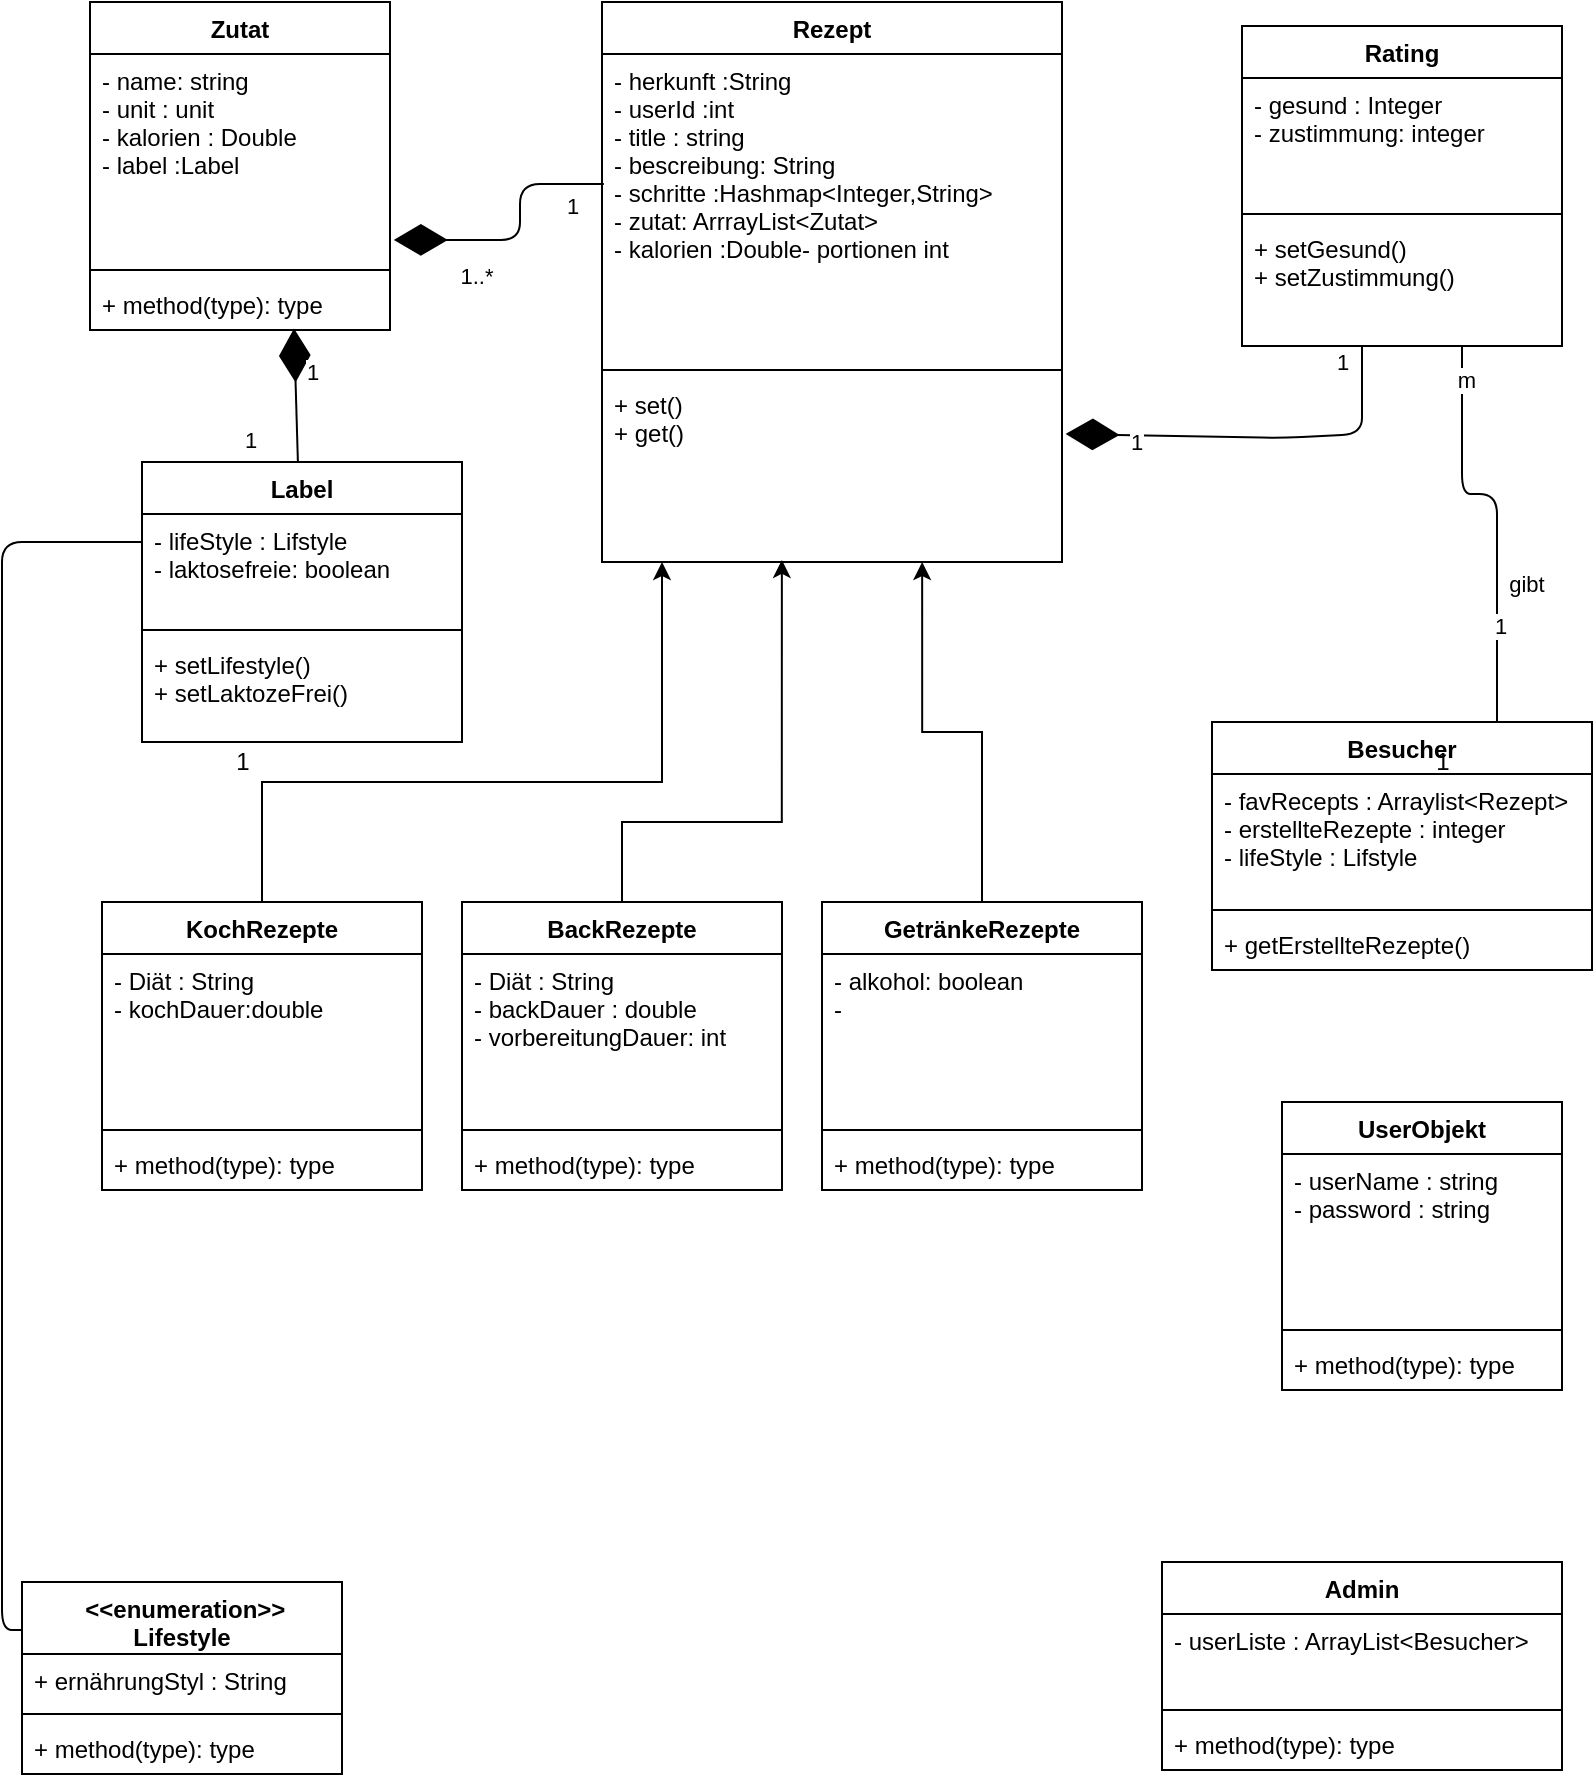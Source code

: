 <mxfile version="13.9.8" type="github">
  <diagram id="C5RBs43oDa-KdzZeNtuy" name="Page-1">
    <mxGraphModel dx="1350" dy="775" grid="1" gridSize="10" guides="1" tooltips="1" connect="1" arrows="1" fold="1" page="1" pageScale="1" pageWidth="827" pageHeight="1169" math="0" shadow="0">
      <root>
        <mxCell id="WIyWlLk6GJQsqaUBKTNV-0" />
        <mxCell id="WIyWlLk6GJQsqaUBKTNV-1" parent="WIyWlLk6GJQsqaUBKTNV-0" />
        <mxCell id="wdKedNlMBHnW_-DkA5IU-0" value="Zutat" style="swimlane;fontStyle=1;align=center;verticalAlign=top;childLayout=stackLayout;horizontal=1;startSize=26;horizontalStack=0;resizeParent=1;resizeParentMax=0;resizeLast=0;collapsible=1;marginBottom=0;" vertex="1" parent="WIyWlLk6GJQsqaUBKTNV-1">
          <mxGeometry x="64" y="10" width="150" height="164" as="geometry" />
        </mxCell>
        <mxCell id="wdKedNlMBHnW_-DkA5IU-1" value="- name: string&#xa;- unit : unit&#xa;- kalorien : Double &#xa;- label :Label&#xa;&#xa;&#xa;&#xa;&#xa;" style="text;strokeColor=none;fillColor=none;align=left;verticalAlign=top;spacingLeft=4;spacingRight=4;overflow=hidden;rotatable=0;points=[[0,0.5],[1,0.5]];portConstraint=eastwest;" vertex="1" parent="wdKedNlMBHnW_-DkA5IU-0">
          <mxGeometry y="26" width="150" height="104" as="geometry" />
        </mxCell>
        <mxCell id="wdKedNlMBHnW_-DkA5IU-2" value="" style="line;strokeWidth=1;fillColor=none;align=left;verticalAlign=middle;spacingTop=-1;spacingLeft=3;spacingRight=3;rotatable=0;labelPosition=right;points=[];portConstraint=eastwest;" vertex="1" parent="wdKedNlMBHnW_-DkA5IU-0">
          <mxGeometry y="130" width="150" height="8" as="geometry" />
        </mxCell>
        <mxCell id="wdKedNlMBHnW_-DkA5IU-3" value="+ method(type): type" style="text;strokeColor=none;fillColor=none;align=left;verticalAlign=top;spacingLeft=4;spacingRight=4;overflow=hidden;rotatable=0;points=[[0,0.5],[1,0.5]];portConstraint=eastwest;" vertex="1" parent="wdKedNlMBHnW_-DkA5IU-0">
          <mxGeometry y="138" width="150" height="26" as="geometry" />
        </mxCell>
        <mxCell id="wdKedNlMBHnW_-DkA5IU-4" value="Rezept" style="swimlane;fontStyle=1;align=center;verticalAlign=top;childLayout=stackLayout;horizontal=1;startSize=26;horizontalStack=0;resizeParent=1;resizeParentMax=0;resizeLast=0;collapsible=1;marginBottom=0;" vertex="1" parent="WIyWlLk6GJQsqaUBKTNV-1">
          <mxGeometry x="320" y="10" width="230" height="280" as="geometry" />
        </mxCell>
        <mxCell id="wdKedNlMBHnW_-DkA5IU-5" value="- herkunft :String&#xa;- userId :int&#xa;- title : string&#xa;- bescreibung: String&#xa;- schritte :Hashmap&lt;Integer,String&gt;&#xa; - zutat: ArrrayList&lt;Zutat&gt;&#xa;- kalorien :Double- portionen int&#xa;&#xa;&#xa;&#xa;&#xa;&#xa;&#xa;&#xa;&#xa;&#xa;&#xa;" style="text;strokeColor=none;fillColor=none;align=left;verticalAlign=top;spacingLeft=4;spacingRight=4;overflow=hidden;rotatable=0;points=[[0,0.5],[1,0.5]];portConstraint=eastwest;" vertex="1" parent="wdKedNlMBHnW_-DkA5IU-4">
          <mxGeometry y="26" width="230" height="154" as="geometry" />
        </mxCell>
        <mxCell id="wdKedNlMBHnW_-DkA5IU-6" value="" style="line;strokeWidth=1;fillColor=none;align=left;verticalAlign=middle;spacingTop=-1;spacingLeft=3;spacingRight=3;rotatable=0;labelPosition=right;points=[];portConstraint=eastwest;" vertex="1" parent="wdKedNlMBHnW_-DkA5IU-4">
          <mxGeometry y="180" width="230" height="8" as="geometry" />
        </mxCell>
        <mxCell id="wdKedNlMBHnW_-DkA5IU-7" value="+ set()&#xa;+ get()&#xa;" style="text;strokeColor=none;fillColor=none;align=left;verticalAlign=top;spacingLeft=4;spacingRight=4;overflow=hidden;rotatable=0;points=[[0,0.5],[1,0.5]];portConstraint=eastwest;" vertex="1" parent="wdKedNlMBHnW_-DkA5IU-4">
          <mxGeometry y="188" width="230" height="92" as="geometry" />
        </mxCell>
        <mxCell id="wdKedNlMBHnW_-DkA5IU-8" value="Rating" style="swimlane;fontStyle=1;align=center;verticalAlign=top;childLayout=stackLayout;horizontal=1;startSize=26;horizontalStack=0;resizeParent=1;resizeParentMax=0;resizeLast=0;collapsible=1;marginBottom=0;" vertex="1" parent="WIyWlLk6GJQsqaUBKTNV-1">
          <mxGeometry x="640" y="22" width="160" height="160" as="geometry" />
        </mxCell>
        <mxCell id="wdKedNlMBHnW_-DkA5IU-9" value="- gesund : Integer&#xa;- zustimmung: integer&#xa;" style="text;strokeColor=none;fillColor=none;align=left;verticalAlign=top;spacingLeft=4;spacingRight=4;overflow=hidden;rotatable=0;points=[[0,0.5],[1,0.5]];portConstraint=eastwest;" vertex="1" parent="wdKedNlMBHnW_-DkA5IU-8">
          <mxGeometry y="26" width="160" height="64" as="geometry" />
        </mxCell>
        <mxCell id="wdKedNlMBHnW_-DkA5IU-10" value="" style="line;strokeWidth=1;fillColor=none;align=left;verticalAlign=middle;spacingTop=-1;spacingLeft=3;spacingRight=3;rotatable=0;labelPosition=right;points=[];portConstraint=eastwest;" vertex="1" parent="wdKedNlMBHnW_-DkA5IU-8">
          <mxGeometry y="90" width="160" height="8" as="geometry" />
        </mxCell>
        <mxCell id="wdKedNlMBHnW_-DkA5IU-11" value="+ setGesund()&#xa;+ setZustimmung()&#xa;&#xa;&#xa;" style="text;strokeColor=none;fillColor=none;align=left;verticalAlign=top;spacingLeft=4;spacingRight=4;overflow=hidden;rotatable=0;points=[[0,0.5],[1,0.5]];portConstraint=eastwest;" vertex="1" parent="wdKedNlMBHnW_-DkA5IU-8">
          <mxGeometry y="98" width="160" height="62" as="geometry" />
        </mxCell>
        <mxCell id="wdKedNlMBHnW_-DkA5IU-12" value=" &lt;&lt;enumeration&gt;&gt; &#xa;Lifestyle" style="swimlane;fontStyle=1;align=center;verticalAlign=top;childLayout=stackLayout;horizontal=1;startSize=36;horizontalStack=0;resizeParent=1;resizeParentMax=0;resizeLast=0;collapsible=1;marginBottom=0;" vertex="1" parent="WIyWlLk6GJQsqaUBKTNV-1">
          <mxGeometry x="30" y="800" width="160" height="96" as="geometry" />
        </mxCell>
        <mxCell id="wdKedNlMBHnW_-DkA5IU-13" value="+ ernährungStyl : String" style="text;strokeColor=none;fillColor=none;align=left;verticalAlign=top;spacingLeft=4;spacingRight=4;overflow=hidden;rotatable=0;points=[[0,0.5],[1,0.5]];portConstraint=eastwest;" vertex="1" parent="wdKedNlMBHnW_-DkA5IU-12">
          <mxGeometry y="36" width="160" height="26" as="geometry" />
        </mxCell>
        <mxCell id="wdKedNlMBHnW_-DkA5IU-14" value="" style="line;strokeWidth=1;fillColor=none;align=left;verticalAlign=middle;spacingTop=-1;spacingLeft=3;spacingRight=3;rotatable=0;labelPosition=right;points=[];portConstraint=eastwest;" vertex="1" parent="wdKedNlMBHnW_-DkA5IU-12">
          <mxGeometry y="62" width="160" height="8" as="geometry" />
        </mxCell>
        <mxCell id="wdKedNlMBHnW_-DkA5IU-15" value="+ method(type): type" style="text;strokeColor=none;fillColor=none;align=left;verticalAlign=top;spacingLeft=4;spacingRight=4;overflow=hidden;rotatable=0;points=[[0,0.5],[1,0.5]];portConstraint=eastwest;" vertex="1" parent="wdKedNlMBHnW_-DkA5IU-12">
          <mxGeometry y="70" width="160" height="26" as="geometry" />
        </mxCell>
        <mxCell id="wdKedNlMBHnW_-DkA5IU-16" value="" style="endArrow=diamondThin;endFill=1;endSize=24;html=1;entryX=1.013;entryY=0.894;entryDx=0;entryDy=0;entryPerimeter=0;exitX=0.004;exitY=0.422;exitDx=0;exitDy=0;exitPerimeter=0;" edge="1" parent="WIyWlLk6GJQsqaUBKTNV-1" source="wdKedNlMBHnW_-DkA5IU-5" target="wdKedNlMBHnW_-DkA5IU-1">
          <mxGeometry width="160" relative="1" as="geometry">
            <mxPoint x="319.05" y="397.076" as="sourcePoint" />
            <mxPoint x="240.0" y="239.996" as="targetPoint" />
            <Array as="points">
              <mxPoint x="279" y="101" />
              <mxPoint x="279" y="129" />
              <mxPoint x="260" y="129" />
            </Array>
          </mxGeometry>
        </mxCell>
        <mxCell id="wdKedNlMBHnW_-DkA5IU-17" value="1" style="edgeLabel;html=1;align=center;verticalAlign=middle;resizable=0;points=[];" vertex="1" connectable="0" parent="wdKedNlMBHnW_-DkA5IU-16">
          <mxGeometry x="-0.874" y="1" relative="1" as="geometry">
            <mxPoint x="-8.08" y="9.38" as="offset" />
          </mxGeometry>
        </mxCell>
        <mxCell id="wdKedNlMBHnW_-DkA5IU-18" value="1..*" style="edgeLabel;html=1;align=center;verticalAlign=middle;resizable=0;points=[];" vertex="1" connectable="0" parent="wdKedNlMBHnW_-DkA5IU-16">
          <mxGeometry x="0.553" y="3" relative="1" as="geometry">
            <mxPoint x="11.1" y="14.99" as="offset" />
          </mxGeometry>
        </mxCell>
        <mxCell id="wdKedNlMBHnW_-DkA5IU-19" value="" style="endArrow=diamondThin;endFill=1;endSize=24;html=1;entryX=1.008;entryY=0.304;entryDx=0;entryDy=0;entryPerimeter=0;" edge="1" parent="WIyWlLk6GJQsqaUBKTNV-1" target="wdKedNlMBHnW_-DkA5IU-7">
          <mxGeometry width="160" relative="1" as="geometry">
            <mxPoint x="700" y="182" as="sourcePoint" />
            <mxPoint x="600" y="228" as="targetPoint" />
            <Array as="points">
              <mxPoint x="700" y="200" />
              <mxPoint x="700" y="226" />
              <mxPoint x="660" y="228" />
            </Array>
          </mxGeometry>
        </mxCell>
        <mxCell id="wdKedNlMBHnW_-DkA5IU-20" value="1" style="edgeLabel;html=1;align=center;verticalAlign=middle;resizable=0;points=[];" vertex="1" connectable="0" parent="wdKedNlMBHnW_-DkA5IU-19">
          <mxGeometry x="-0.88" relative="1" as="geometry">
            <mxPoint x="-10" y="-3.76" as="offset" />
          </mxGeometry>
        </mxCell>
        <mxCell id="wdKedNlMBHnW_-DkA5IU-21" value="1" style="edgeLabel;html=1;align=center;verticalAlign=middle;resizable=0;points=[];" vertex="1" connectable="0" parent="wdKedNlMBHnW_-DkA5IU-19">
          <mxGeometry x="0.641" y="3" relative="1" as="geometry">
            <mxPoint as="offset" />
          </mxGeometry>
        </mxCell>
        <mxCell id="wdKedNlMBHnW_-DkA5IU-22" value="Label" style="swimlane;fontStyle=1;align=center;verticalAlign=top;childLayout=stackLayout;horizontal=1;startSize=26;horizontalStack=0;resizeParent=1;resizeParentMax=0;resizeLast=0;collapsible=1;marginBottom=0;" vertex="1" parent="WIyWlLk6GJQsqaUBKTNV-1">
          <mxGeometry x="90" y="240" width="160" height="140" as="geometry" />
        </mxCell>
        <mxCell id="wdKedNlMBHnW_-DkA5IU-23" value="- lifeStyle : Lifstyle&#xa;- laktosefreie: boolean " style="text;strokeColor=none;fillColor=none;align=left;verticalAlign=top;spacingLeft=4;spacingRight=4;overflow=hidden;rotatable=0;points=[[0,0.5],[1,0.5]];portConstraint=eastwest;" vertex="1" parent="wdKedNlMBHnW_-DkA5IU-22">
          <mxGeometry y="26" width="160" height="54" as="geometry" />
        </mxCell>
        <mxCell id="wdKedNlMBHnW_-DkA5IU-24" value="" style="line;strokeWidth=1;fillColor=none;align=left;verticalAlign=middle;spacingTop=-1;spacingLeft=3;spacingRight=3;rotatable=0;labelPosition=right;points=[];portConstraint=eastwest;" vertex="1" parent="wdKedNlMBHnW_-DkA5IU-22">
          <mxGeometry y="80" width="160" height="8" as="geometry" />
        </mxCell>
        <mxCell id="wdKedNlMBHnW_-DkA5IU-25" value="+ setLifestyle()&#xa;+ setLaktozeFrei()&#xa;" style="text;strokeColor=none;fillColor=none;align=left;verticalAlign=top;spacingLeft=4;spacingRight=4;overflow=hidden;rotatable=0;points=[[0,0.5],[1,0.5]];portConstraint=eastwest;" vertex="1" parent="wdKedNlMBHnW_-DkA5IU-22">
          <mxGeometry y="88" width="160" height="52" as="geometry" />
        </mxCell>
        <mxCell id="wdKedNlMBHnW_-DkA5IU-35" value="UserObjekt" style="swimlane;fontStyle=1;align=center;verticalAlign=top;childLayout=stackLayout;horizontal=1;startSize=26;horizontalStack=0;resizeParent=1;resizeParentMax=0;resizeLast=0;collapsible=1;marginBottom=0;" vertex="1" parent="WIyWlLk6GJQsqaUBKTNV-1">
          <mxGeometry x="660" y="560" width="140" height="144" as="geometry" />
        </mxCell>
        <mxCell id="wdKedNlMBHnW_-DkA5IU-36" value="- userName : string&#xa;- password : string&#xa;&#xa;" style="text;strokeColor=none;fillColor=none;align=left;verticalAlign=top;spacingLeft=4;spacingRight=4;overflow=hidden;rotatable=0;points=[[0,0.5],[1,0.5]];portConstraint=eastwest;" vertex="1" parent="wdKedNlMBHnW_-DkA5IU-35">
          <mxGeometry y="26" width="140" height="84" as="geometry" />
        </mxCell>
        <mxCell id="wdKedNlMBHnW_-DkA5IU-37" value="" style="line;strokeWidth=1;fillColor=none;align=left;verticalAlign=middle;spacingTop=-1;spacingLeft=3;spacingRight=3;rotatable=0;labelPosition=right;points=[];portConstraint=eastwest;" vertex="1" parent="wdKedNlMBHnW_-DkA5IU-35">
          <mxGeometry y="110" width="140" height="8" as="geometry" />
        </mxCell>
        <mxCell id="wdKedNlMBHnW_-DkA5IU-38" value="+ method(type): type" style="text;strokeColor=none;fillColor=none;align=left;verticalAlign=top;spacingLeft=4;spacingRight=4;overflow=hidden;rotatable=0;points=[[0,0.5],[1,0.5]];portConstraint=eastwest;" vertex="1" parent="wdKedNlMBHnW_-DkA5IU-35">
          <mxGeometry y="118" width="140" height="26" as="geometry" />
        </mxCell>
        <mxCell id="wdKedNlMBHnW_-DkA5IU-41" value="" style="endArrow=none;html=1;edgeStyle=orthogonalEdgeStyle;exitX=0.75;exitY=0;exitDx=0;exitDy=0;" edge="1" parent="WIyWlLk6GJQsqaUBKTNV-1" source="wdKedNlMBHnW_-DkA5IU-51" target="wdKedNlMBHnW_-DkA5IU-11">
          <mxGeometry relative="1" as="geometry">
            <mxPoint x="710" y="365.02" as="sourcePoint" />
            <mxPoint x="733.02" y="300.002" as="targetPoint" />
            <Array as="points">
              <mxPoint x="750" y="256" />
            </Array>
          </mxGeometry>
        </mxCell>
        <mxCell id="wdKedNlMBHnW_-DkA5IU-42" value="gibt" style="edgeLabel;html=1;align=center;verticalAlign=middle;resizable=0;points=[];" vertex="1" connectable="0" parent="wdKedNlMBHnW_-DkA5IU-41">
          <mxGeometry x="-0.697" y="2" relative="1" as="geometry">
            <mxPoint x="16.5" y="-38" as="offset" />
          </mxGeometry>
        </mxCell>
        <mxCell id="wdKedNlMBHnW_-DkA5IU-43" value="m" style="edgeLabel;html=1;align=center;verticalAlign=middle;resizable=0;points=[];" vertex="1" connectable="0" parent="wdKedNlMBHnW_-DkA5IU-41">
          <mxGeometry x="0.843" y="-2" relative="1" as="geometry">
            <mxPoint y="1" as="offset" />
          </mxGeometry>
        </mxCell>
        <mxCell id="wdKedNlMBHnW_-DkA5IU-44" value="1" style="edgeLabel;html=1;align=center;verticalAlign=middle;resizable=0;points=[];" vertex="1" connectable="0" parent="wdKedNlMBHnW_-DkA5IU-41">
          <mxGeometry x="-0.681" y="-1" relative="1" as="geometry">
            <mxPoint y="-15" as="offset" />
          </mxGeometry>
        </mxCell>
        <mxCell id="wdKedNlMBHnW_-DkA5IU-46" value="Admin" style="swimlane;fontStyle=1;align=center;verticalAlign=top;childLayout=stackLayout;horizontal=1;startSize=26;horizontalStack=0;resizeParent=1;resizeParentMax=0;resizeLast=0;collapsible=1;marginBottom=0;" vertex="1" parent="WIyWlLk6GJQsqaUBKTNV-1">
          <mxGeometry x="600" y="790" width="200" height="104" as="geometry" />
        </mxCell>
        <mxCell id="wdKedNlMBHnW_-DkA5IU-47" value="- userListe : ArrayList&lt;Besucher&gt;" style="text;strokeColor=none;fillColor=none;align=left;verticalAlign=top;spacingLeft=4;spacingRight=4;overflow=hidden;rotatable=0;points=[[0,0.5],[1,0.5]];portConstraint=eastwest;" vertex="1" parent="wdKedNlMBHnW_-DkA5IU-46">
          <mxGeometry y="26" width="200" height="44" as="geometry" />
        </mxCell>
        <mxCell id="wdKedNlMBHnW_-DkA5IU-48" value="" style="line;strokeWidth=1;fillColor=none;align=left;verticalAlign=middle;spacingTop=-1;spacingLeft=3;spacingRight=3;rotatable=0;labelPosition=right;points=[];portConstraint=eastwest;" vertex="1" parent="wdKedNlMBHnW_-DkA5IU-46">
          <mxGeometry y="70" width="200" height="8" as="geometry" />
        </mxCell>
        <mxCell id="wdKedNlMBHnW_-DkA5IU-49" value="+ method(type): type" style="text;strokeColor=none;fillColor=none;align=left;verticalAlign=top;spacingLeft=4;spacingRight=4;overflow=hidden;rotatable=0;points=[[0,0.5],[1,0.5]];portConstraint=eastwest;" vertex="1" parent="wdKedNlMBHnW_-DkA5IU-46">
          <mxGeometry y="78" width="200" height="26" as="geometry" />
        </mxCell>
        <mxCell id="wdKedNlMBHnW_-DkA5IU-51" value="Besucher" style="swimlane;fontStyle=1;align=center;verticalAlign=top;childLayout=stackLayout;horizontal=1;startSize=26;horizontalStack=0;resizeParent=1;resizeParentMax=0;resizeLast=0;collapsible=1;marginBottom=0;" vertex="1" parent="WIyWlLk6GJQsqaUBKTNV-1">
          <mxGeometry x="625" y="370" width="190" height="124" as="geometry" />
        </mxCell>
        <mxCell id="wdKedNlMBHnW_-DkA5IU-52" value="- favRecepts : Arraylist&lt;Rezept&gt;&#xa;- erstellteRezepte : integer&#xa;- lifeStyle : Lifstyle&#xa;" style="text;strokeColor=none;fillColor=none;align=left;verticalAlign=top;spacingLeft=4;spacingRight=4;overflow=hidden;rotatable=0;points=[[0,0.5],[1,0.5]];portConstraint=eastwest;" vertex="1" parent="wdKedNlMBHnW_-DkA5IU-51">
          <mxGeometry y="26" width="190" height="64" as="geometry" />
        </mxCell>
        <mxCell id="wdKedNlMBHnW_-DkA5IU-53" value="" style="line;strokeWidth=1;fillColor=none;align=left;verticalAlign=middle;spacingTop=-1;spacingLeft=3;spacingRight=3;rotatable=0;labelPosition=right;points=[];portConstraint=eastwest;" vertex="1" parent="wdKedNlMBHnW_-DkA5IU-51">
          <mxGeometry y="90" width="190" height="8" as="geometry" />
        </mxCell>
        <mxCell id="wdKedNlMBHnW_-DkA5IU-54" value="+ getErstellteRezepte()" style="text;strokeColor=none;fillColor=none;align=left;verticalAlign=top;spacingLeft=4;spacingRight=4;overflow=hidden;rotatable=0;points=[[0,0.5],[1,0.5]];portConstraint=eastwest;" vertex="1" parent="wdKedNlMBHnW_-DkA5IU-51">
          <mxGeometry y="98" width="190" height="26" as="geometry" />
        </mxCell>
        <mxCell id="wdKedNlMBHnW_-DkA5IU-57" value="" style="endArrow=none;html=1;edgeStyle=orthogonalEdgeStyle;exitX=0;exitY=0.25;exitDx=0;exitDy=0;" edge="1" parent="WIyWlLk6GJQsqaUBKTNV-1" source="wdKedNlMBHnW_-DkA5IU-12" target="wdKedNlMBHnW_-DkA5IU-23">
          <mxGeometry relative="1" as="geometry">
            <mxPoint x="185.77" y="436" as="sourcePoint" />
            <mxPoint x="80" y="300" as="targetPoint" />
            <Array as="points">
              <mxPoint x="20" y="824" />
              <mxPoint x="20" y="280" />
            </Array>
          </mxGeometry>
        </mxCell>
        <mxCell id="wdKedNlMBHnW_-DkA5IU-59" value="" style="endArrow=diamondThin;endFill=1;endSize=24;html=1;entryX=0.68;entryY=0.973;entryDx=0;entryDy=0;entryPerimeter=0;" edge="1" parent="WIyWlLk6GJQsqaUBKTNV-1" source="wdKedNlMBHnW_-DkA5IU-22" target="wdKedNlMBHnW_-DkA5IU-3">
          <mxGeometry width="160" relative="1" as="geometry">
            <mxPoint x="350" y="380" as="sourcePoint" />
            <mxPoint x="510" y="380" as="targetPoint" />
            <Array as="points" />
          </mxGeometry>
        </mxCell>
        <mxCell id="wdKedNlMBHnW_-DkA5IU-60" value="1" style="edgeLabel;html=1;align=center;verticalAlign=middle;resizable=0;points=[];rotation=0;" vertex="1" connectable="0" parent="WIyWlLk6GJQsqaUBKTNV-1">
          <mxGeometry x="240" y="200" as="geometry">
            <mxPoint x="-65.588" y="-5.392" as="offset" />
          </mxGeometry>
        </mxCell>
        <mxCell id="wdKedNlMBHnW_-DkA5IU-61" value="1" style="edgeLabel;html=1;align=center;verticalAlign=middle;resizable=0;points=[];" vertex="1" connectable="0" parent="WIyWlLk6GJQsqaUBKTNV-1">
          <mxGeometry x="210" y="210" as="geometry">
            <mxPoint x="-66" y="19" as="offset" />
          </mxGeometry>
        </mxCell>
        <mxCell id="wdKedNlMBHnW_-DkA5IU-62" value="1" style="text;html=1;align=center;verticalAlign=middle;resizable=0;points=[];autosize=1;" vertex="1" parent="WIyWlLk6GJQsqaUBKTNV-1">
          <mxGeometry x="730" y="380" width="20" height="20" as="geometry" />
        </mxCell>
        <mxCell id="wdKedNlMBHnW_-DkA5IU-65" value="1" style="text;html=1;align=center;verticalAlign=middle;resizable=0;points=[];autosize=1;" vertex="1" parent="WIyWlLk6GJQsqaUBKTNV-1">
          <mxGeometry x="130" y="380" width="20" height="20" as="geometry" />
        </mxCell>
        <mxCell id="wdKedNlMBHnW_-DkA5IU-118" style="edgeStyle=orthogonalEdgeStyle;rounded=0;orthogonalLoop=1;jettySize=auto;html=1;" edge="1" parent="WIyWlLk6GJQsqaUBKTNV-1" source="wdKedNlMBHnW_-DkA5IU-106" target="wdKedNlMBHnW_-DkA5IU-7">
          <mxGeometry relative="1" as="geometry">
            <Array as="points">
              <mxPoint x="150" y="400" />
              <mxPoint x="350" y="400" />
            </Array>
          </mxGeometry>
        </mxCell>
        <mxCell id="wdKedNlMBHnW_-DkA5IU-106" value="KochRezepte" style="swimlane;fontStyle=1;align=center;verticalAlign=top;childLayout=stackLayout;horizontal=1;startSize=26;horizontalStack=0;resizeParent=1;resizeParentMax=0;resizeLast=0;collapsible=1;marginBottom=0;" vertex="1" parent="WIyWlLk6GJQsqaUBKTNV-1">
          <mxGeometry x="70" y="460" width="160" height="144" as="geometry" />
        </mxCell>
        <mxCell id="wdKedNlMBHnW_-DkA5IU-107" value="- Diät : String&#xa;- kochDauer:double" style="text;strokeColor=none;fillColor=none;align=left;verticalAlign=top;spacingLeft=4;spacingRight=4;overflow=hidden;rotatable=0;points=[[0,0.5],[1,0.5]];portConstraint=eastwest;" vertex="1" parent="wdKedNlMBHnW_-DkA5IU-106">
          <mxGeometry y="26" width="160" height="84" as="geometry" />
        </mxCell>
        <mxCell id="wdKedNlMBHnW_-DkA5IU-108" value="" style="line;strokeWidth=1;fillColor=none;align=left;verticalAlign=middle;spacingTop=-1;spacingLeft=3;spacingRight=3;rotatable=0;labelPosition=right;points=[];portConstraint=eastwest;" vertex="1" parent="wdKedNlMBHnW_-DkA5IU-106">
          <mxGeometry y="110" width="160" height="8" as="geometry" />
        </mxCell>
        <mxCell id="wdKedNlMBHnW_-DkA5IU-109" value="+ method(type): type" style="text;strokeColor=none;fillColor=none;align=left;verticalAlign=top;spacingLeft=4;spacingRight=4;overflow=hidden;rotatable=0;points=[[0,0.5],[1,0.5]];portConstraint=eastwest;" vertex="1" parent="wdKedNlMBHnW_-DkA5IU-106">
          <mxGeometry y="118" width="160" height="26" as="geometry" />
        </mxCell>
        <mxCell id="wdKedNlMBHnW_-DkA5IU-119" style="edgeStyle=orthogonalEdgeStyle;rounded=0;orthogonalLoop=1;jettySize=auto;html=1;entryX=0.391;entryY=0.989;entryDx=0;entryDy=0;entryPerimeter=0;" edge="1" parent="WIyWlLk6GJQsqaUBKTNV-1" source="wdKedNlMBHnW_-DkA5IU-110" target="wdKedNlMBHnW_-DkA5IU-7">
          <mxGeometry relative="1" as="geometry">
            <mxPoint x="400" y="320" as="targetPoint" />
            <Array as="points">
              <mxPoint x="330" y="420" />
              <mxPoint x="410" y="420" />
            </Array>
          </mxGeometry>
        </mxCell>
        <mxCell id="wdKedNlMBHnW_-DkA5IU-110" value="BackRezepte" style="swimlane;fontStyle=1;align=center;verticalAlign=top;childLayout=stackLayout;horizontal=1;startSize=26;horizontalStack=0;resizeParent=1;resizeParentMax=0;resizeLast=0;collapsible=1;marginBottom=0;" vertex="1" parent="WIyWlLk6GJQsqaUBKTNV-1">
          <mxGeometry x="250" y="460" width="160" height="144" as="geometry" />
        </mxCell>
        <mxCell id="wdKedNlMBHnW_-DkA5IU-111" value="- Diät : String&#xa;- backDauer : double&#xa;- vorbereitungDauer: int&#xa;" style="text;strokeColor=none;fillColor=none;align=left;verticalAlign=top;spacingLeft=4;spacingRight=4;overflow=hidden;rotatable=0;points=[[0,0.5],[1,0.5]];portConstraint=eastwest;" vertex="1" parent="wdKedNlMBHnW_-DkA5IU-110">
          <mxGeometry y="26" width="160" height="84" as="geometry" />
        </mxCell>
        <mxCell id="wdKedNlMBHnW_-DkA5IU-112" value="" style="line;strokeWidth=1;fillColor=none;align=left;verticalAlign=middle;spacingTop=-1;spacingLeft=3;spacingRight=3;rotatable=0;labelPosition=right;points=[];portConstraint=eastwest;" vertex="1" parent="wdKedNlMBHnW_-DkA5IU-110">
          <mxGeometry y="110" width="160" height="8" as="geometry" />
        </mxCell>
        <mxCell id="wdKedNlMBHnW_-DkA5IU-113" value="+ method(type): type" style="text;strokeColor=none;fillColor=none;align=left;verticalAlign=top;spacingLeft=4;spacingRight=4;overflow=hidden;rotatable=0;points=[[0,0.5],[1,0.5]];portConstraint=eastwest;" vertex="1" parent="wdKedNlMBHnW_-DkA5IU-110">
          <mxGeometry y="118" width="160" height="26" as="geometry" />
        </mxCell>
        <mxCell id="wdKedNlMBHnW_-DkA5IU-120" style="edgeStyle=orthogonalEdgeStyle;rounded=0;orthogonalLoop=1;jettySize=auto;html=1;entryX=0.696;entryY=1;entryDx=0;entryDy=0;entryPerimeter=0;" edge="1" parent="WIyWlLk6GJQsqaUBKTNV-1" source="wdKedNlMBHnW_-DkA5IU-114" target="wdKedNlMBHnW_-DkA5IU-7">
          <mxGeometry relative="1" as="geometry">
            <mxPoint x="470" y="300" as="targetPoint" />
          </mxGeometry>
        </mxCell>
        <mxCell id="wdKedNlMBHnW_-DkA5IU-114" value="GetränkeRezepte" style="swimlane;fontStyle=1;align=center;verticalAlign=top;childLayout=stackLayout;horizontal=1;startSize=26;horizontalStack=0;resizeParent=1;resizeParentMax=0;resizeLast=0;collapsible=1;marginBottom=0;" vertex="1" parent="WIyWlLk6GJQsqaUBKTNV-1">
          <mxGeometry x="430" y="460" width="160" height="144" as="geometry" />
        </mxCell>
        <mxCell id="wdKedNlMBHnW_-DkA5IU-115" value="- alkohol: boolean&#xa;-&#xa;" style="text;strokeColor=none;fillColor=none;align=left;verticalAlign=top;spacingLeft=4;spacingRight=4;overflow=hidden;rotatable=0;points=[[0,0.5],[1,0.5]];portConstraint=eastwest;" vertex="1" parent="wdKedNlMBHnW_-DkA5IU-114">
          <mxGeometry y="26" width="160" height="84" as="geometry" />
        </mxCell>
        <mxCell id="wdKedNlMBHnW_-DkA5IU-116" value="" style="line;strokeWidth=1;fillColor=none;align=left;verticalAlign=middle;spacingTop=-1;spacingLeft=3;spacingRight=3;rotatable=0;labelPosition=right;points=[];portConstraint=eastwest;" vertex="1" parent="wdKedNlMBHnW_-DkA5IU-114">
          <mxGeometry y="110" width="160" height="8" as="geometry" />
        </mxCell>
        <mxCell id="wdKedNlMBHnW_-DkA5IU-117" value="+ method(type): type" style="text;strokeColor=none;fillColor=none;align=left;verticalAlign=top;spacingLeft=4;spacingRight=4;overflow=hidden;rotatable=0;points=[[0,0.5],[1,0.5]];portConstraint=eastwest;" vertex="1" parent="wdKedNlMBHnW_-DkA5IU-114">
          <mxGeometry y="118" width="160" height="26" as="geometry" />
        </mxCell>
      </root>
    </mxGraphModel>
  </diagram>
</mxfile>
